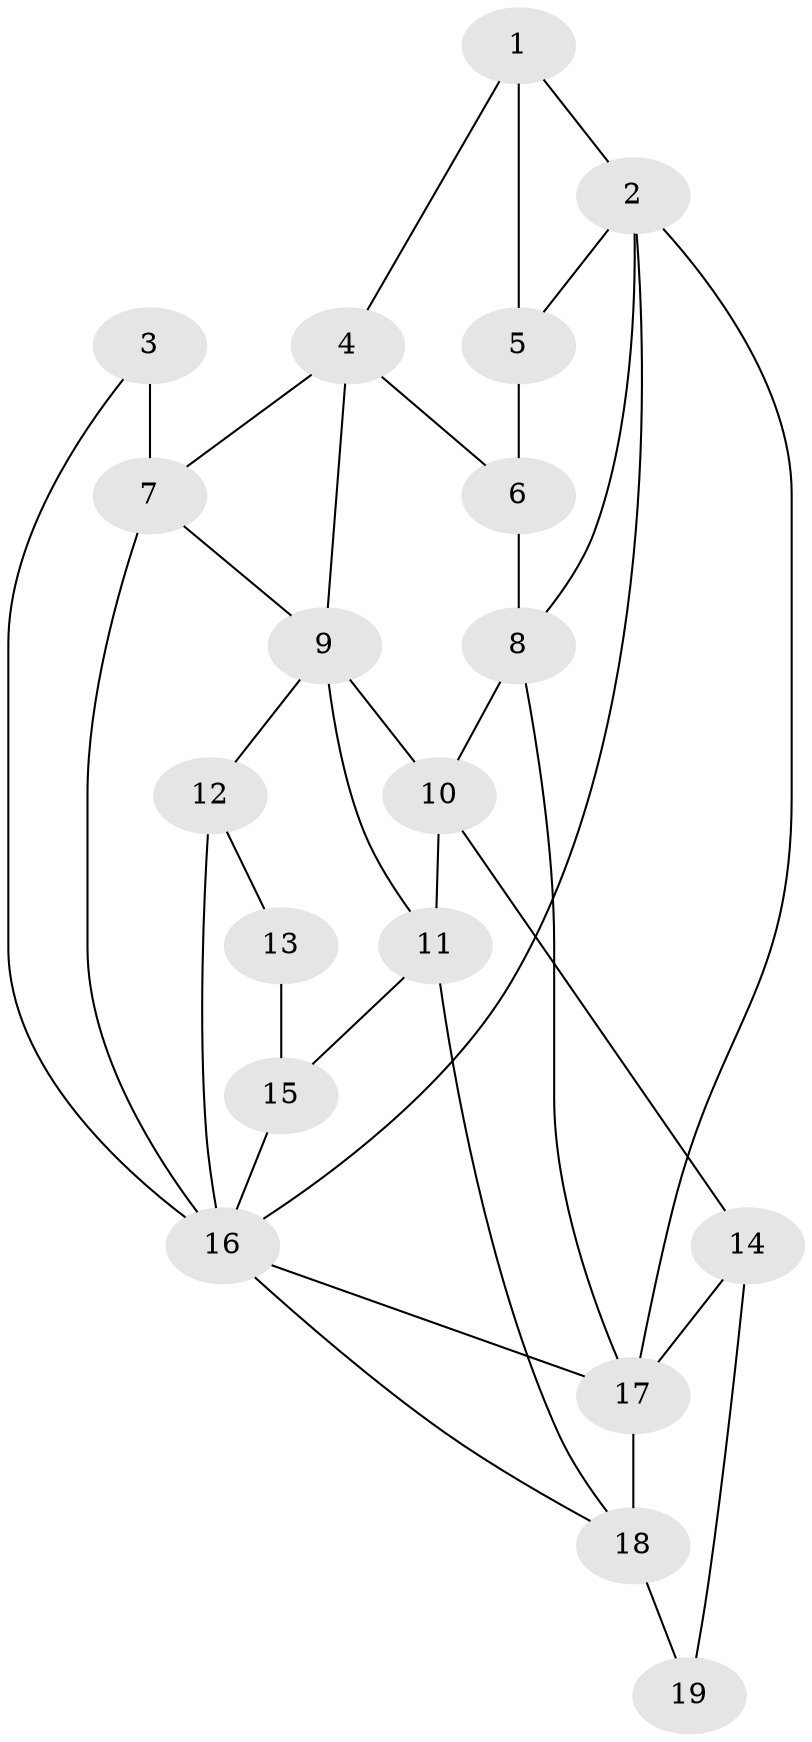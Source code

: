 // original degree distribution, {3: 0.03333333333333333, 4: 0.2833333333333333, 6: 0.25, 5: 0.43333333333333335}
// Generated by graph-tools (version 1.1) at 2025/38/03/04/25 23:38:22]
// undirected, 19 vertices, 35 edges
graph export_dot {
  node [color=gray90,style=filled];
  1;
  2;
  3;
  4;
  5;
  6;
  7;
  8;
  9;
  10;
  11;
  12;
  13;
  14;
  15;
  16;
  17;
  18;
  19;
  1 -- 2 [weight=1.0];
  1 -- 4 [weight=1.0];
  1 -- 5 [weight=1.0];
  2 -- 5 [weight=1.0];
  2 -- 8 [weight=1.0];
  2 -- 16 [weight=1.0];
  2 -- 17 [weight=1.0];
  3 -- 7 [weight=2.0];
  3 -- 16 [weight=1.0];
  4 -- 6 [weight=1.0];
  4 -- 7 [weight=1.0];
  4 -- 9 [weight=1.0];
  5 -- 6 [weight=2.0];
  6 -- 8 [weight=2.0];
  7 -- 9 [weight=1.0];
  7 -- 16 [weight=1.0];
  8 -- 10 [weight=1.0];
  8 -- 17 [weight=1.0];
  9 -- 10 [weight=1.0];
  9 -- 11 [weight=1.0];
  9 -- 12 [weight=1.0];
  10 -- 11 [weight=1.0];
  10 -- 14 [weight=2.0];
  11 -- 15 [weight=1.0];
  11 -- 18 [weight=1.0];
  12 -- 13 [weight=2.0];
  12 -- 16 [weight=2.0];
  13 -- 15 [weight=2.0];
  14 -- 17 [weight=2.0];
  14 -- 19 [weight=2.0];
  15 -- 16 [weight=1.0];
  16 -- 17 [weight=1.0];
  16 -- 18 [weight=1.0];
  17 -- 18 [weight=1.0];
  18 -- 19 [weight=2.0];
}

